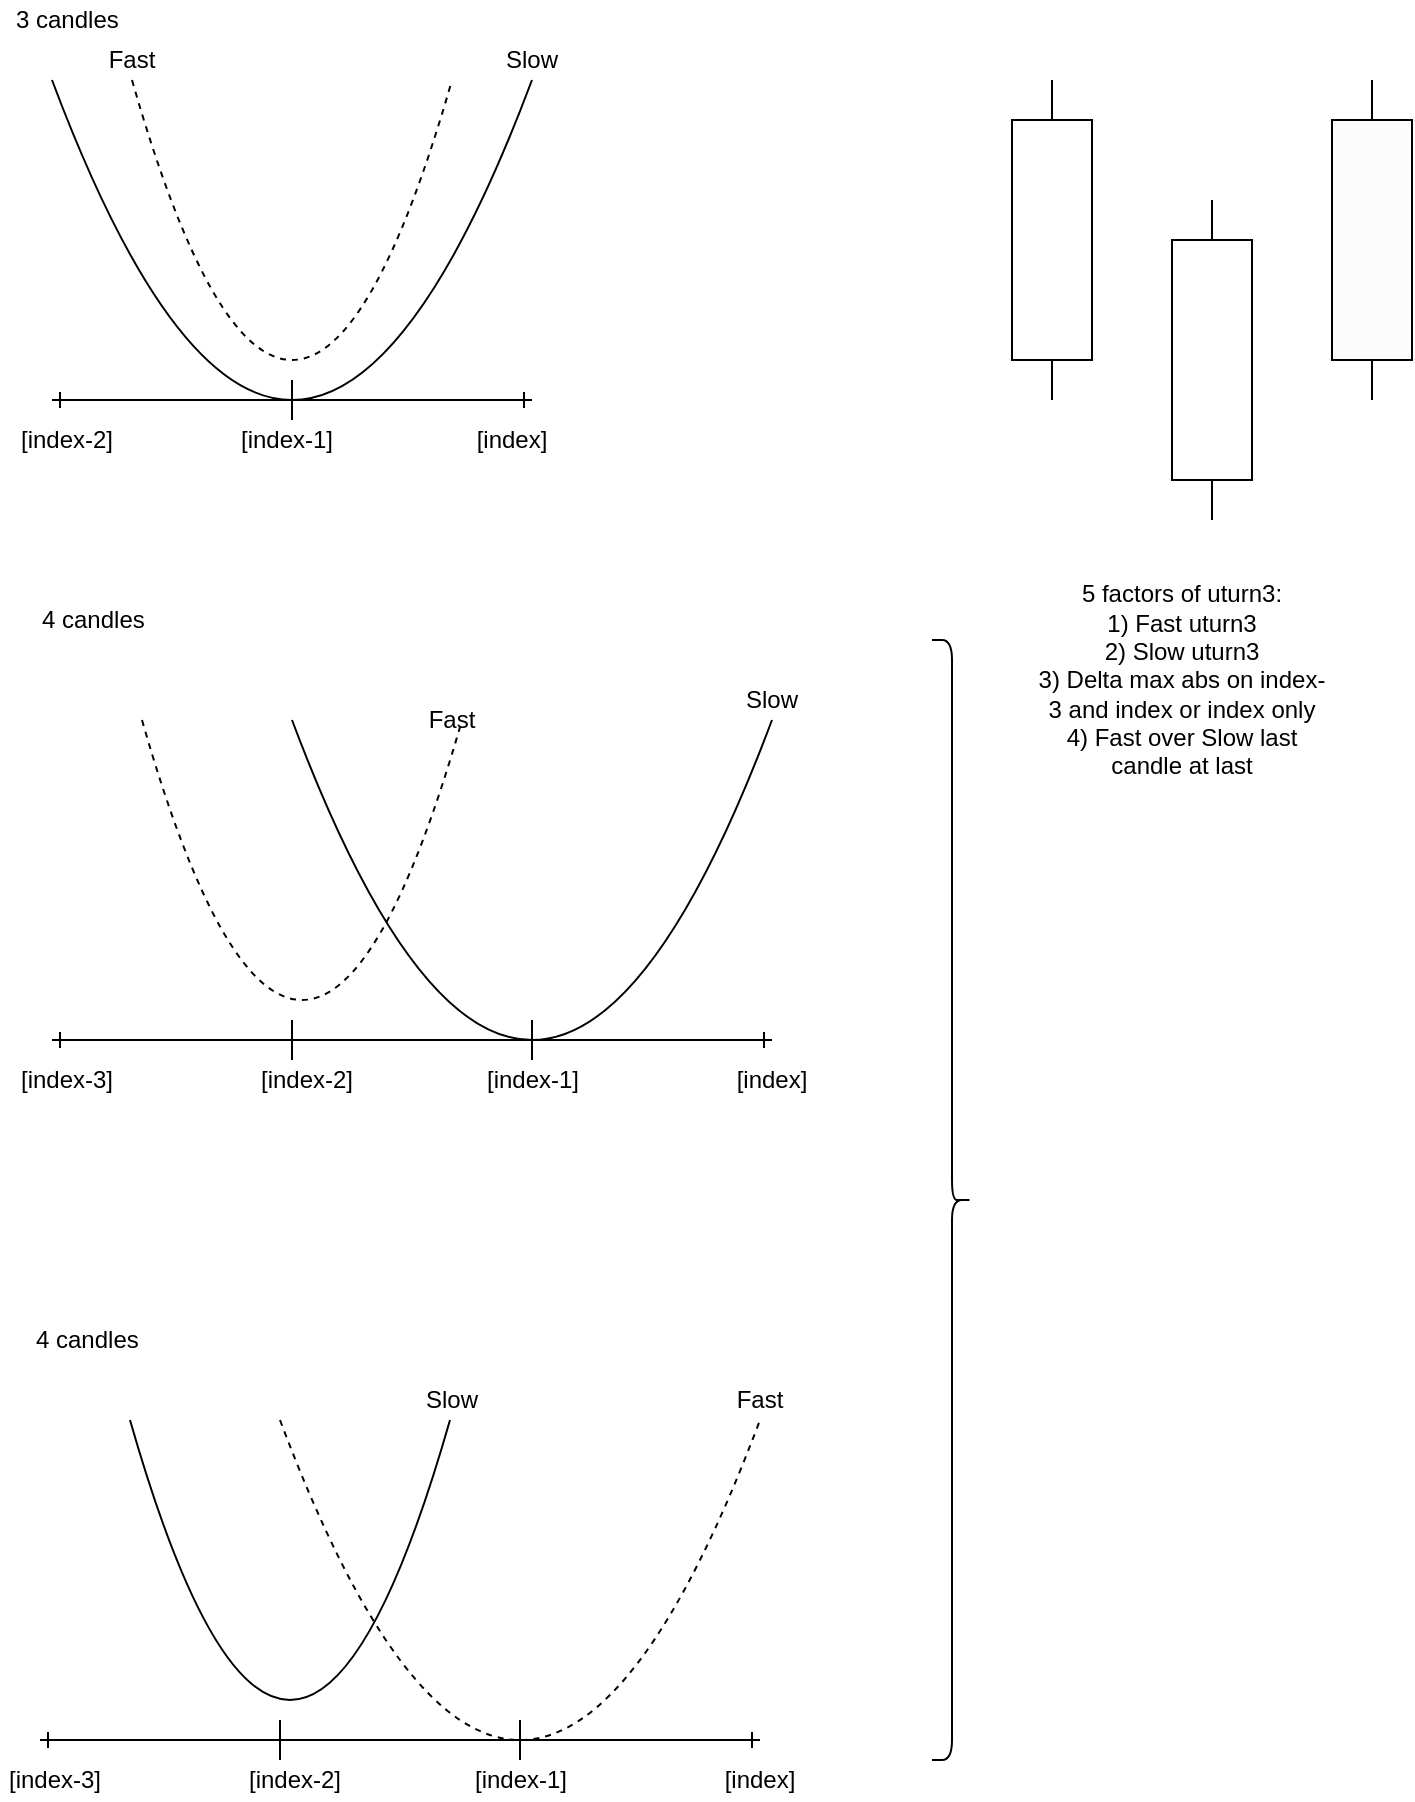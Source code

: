 <mxfile version="14.1.8" type="device"><diagram id="C5RBs43oDa-KdzZeNtuy" name="Page-1"><mxGraphModel dx="1072" dy="612" grid="1" gridSize="10" guides="1" tooltips="1" connect="1" arrows="1" fold="1" page="1" pageScale="1" pageWidth="827" pageHeight="1169" math="0" shadow="0"><root><mxCell id="WIyWlLk6GJQsqaUBKTNV-0"/><mxCell id="WIyWlLk6GJQsqaUBKTNV-1" parent="WIyWlLk6GJQsqaUBKTNV-0"/><mxCell id="UQdslf1MMJd2guaNYA51-5" value="3 candles" style="text;html=1;strokeColor=none;fillColor=none;align=left;verticalAlign=middle;whiteSpace=wrap;rounded=0;" vertex="1" parent="WIyWlLk6GJQsqaUBKTNV-1"><mxGeometry x="20" width="250" height="20" as="geometry"/></mxCell><mxCell id="UQdslf1MMJd2guaNYA51-16" value="Slow" style="text;html=1;strokeColor=none;fillColor=none;align=center;verticalAlign=middle;whiteSpace=wrap;rounded=0;" vertex="1" parent="WIyWlLk6GJQsqaUBKTNV-1"><mxGeometry x="260" y="20" width="40" height="20" as="geometry"/></mxCell><mxCell id="UQdslf1MMJd2guaNYA51-17" value="Fast" style="text;html=1;strokeColor=none;fillColor=none;align=center;verticalAlign=middle;whiteSpace=wrap;rounded=0;" vertex="1" parent="WIyWlLk6GJQsqaUBKTNV-1"><mxGeometry x="60" y="20" width="40" height="20" as="geometry"/></mxCell><mxCell id="UQdslf1MMJd2guaNYA51-0" value="" style="endArrow=ERone;html=1;startArrow=ERone;startFill=0;endFill=0;" edge="1" parent="WIyWlLk6GJQsqaUBKTNV-1"><mxGeometry x="40" y="190" width="50" height="50" as="geometry"><mxPoint x="40" y="200" as="sourcePoint"/><mxPoint x="280" y="200" as="targetPoint"/></mxGeometry></mxCell><mxCell id="UQdslf1MMJd2guaNYA51-1" value="" style="endArrow=none;html=1;" edge="1" parent="WIyWlLk6GJQsqaUBKTNV-1"><mxGeometry x="40" y="190" width="50" height="50" as="geometry"><mxPoint x="160" y="210" as="sourcePoint"/><mxPoint x="160" y="190" as="targetPoint"/></mxGeometry></mxCell><mxCell id="UQdslf1MMJd2guaNYA51-2" value="" style="curved=1;endArrow=none;html=1;endFill=0;" edge="1" parent="WIyWlLk6GJQsqaUBKTNV-1"><mxGeometry x="40" y="190" width="50" height="50" as="geometry"><mxPoint x="40" y="40" as="sourcePoint"/><mxPoint x="280" y="40" as="targetPoint"/><Array as="points"><mxPoint x="160" y="360"/></Array></mxGeometry></mxCell><mxCell id="UQdslf1MMJd2guaNYA51-3" value="" style="curved=1;endArrow=none;html=1;endFill=0;dashed=1;" edge="1" parent="WIyWlLk6GJQsqaUBKTNV-1"><mxGeometry x="40" y="190" width="50" height="50" as="geometry"><mxPoint x="80" y="40" as="sourcePoint"/><mxPoint x="240" y="40" as="targetPoint"/><Array as="points"><mxPoint x="160" y="320"/></Array></mxGeometry></mxCell><mxCell id="UQdslf1MMJd2guaNYA51-11" value="[index]" style="text;html=1;strokeColor=none;fillColor=none;align=center;verticalAlign=middle;whiteSpace=wrap;rounded=0;" vertex="1" parent="WIyWlLk6GJQsqaUBKTNV-1"><mxGeometry x="250" y="210" width="40" height="20" as="geometry"/></mxCell><mxCell id="UQdslf1MMJd2guaNYA51-12" value="[index-1]" style="text;html=1;strokeColor=none;fillColor=none;align=center;verticalAlign=middle;whiteSpace=wrap;rounded=0;" vertex="1" parent="WIyWlLk6GJQsqaUBKTNV-1"><mxGeometry x="130" y="210" width="55" height="20" as="geometry"/></mxCell><mxCell id="UQdslf1MMJd2guaNYA51-13" value="[index-2]" style="text;html=1;strokeColor=none;fillColor=none;align=center;verticalAlign=middle;whiteSpace=wrap;rounded=0;" vertex="1" parent="WIyWlLk6GJQsqaUBKTNV-1"><mxGeometry x="20" y="210" width="55" height="20" as="geometry"/></mxCell><mxCell id="UQdslf1MMJd2guaNYA51-27" value="" style="group" vertex="1" connectable="0" parent="WIyWlLk6GJQsqaUBKTNV-1"><mxGeometry x="520" y="40" width="40" height="160" as="geometry"/></mxCell><mxCell id="UQdslf1MMJd2guaNYA51-24" value="" style="rounded=0;whiteSpace=wrap;html=1;align=left;" vertex="1" parent="UQdslf1MMJd2guaNYA51-27"><mxGeometry y="20" width="40" height="120" as="geometry"/></mxCell><mxCell id="UQdslf1MMJd2guaNYA51-25" value="" style="endArrow=none;html=1;" edge="1" parent="UQdslf1MMJd2guaNYA51-27"><mxGeometry width="50" height="50" relative="1" as="geometry"><mxPoint x="20" y="20" as="sourcePoint"/><mxPoint x="20" as="targetPoint"/></mxGeometry></mxCell><mxCell id="UQdslf1MMJd2guaNYA51-26" value="" style="endArrow=none;html=1;" edge="1" parent="UQdslf1MMJd2guaNYA51-27"><mxGeometry width="50" height="50" relative="1" as="geometry"><mxPoint x="20" y="160" as="sourcePoint"/><mxPoint x="20" y="140" as="targetPoint"/></mxGeometry></mxCell><mxCell id="UQdslf1MMJd2guaNYA51-28" value="" style="group" vertex="1" connectable="0" parent="WIyWlLk6GJQsqaUBKTNV-1"><mxGeometry x="600" y="100" width="40" height="160" as="geometry"/></mxCell><mxCell id="UQdslf1MMJd2guaNYA51-29" value="" style="rounded=0;whiteSpace=wrap;html=1;align=left;" vertex="1" parent="UQdslf1MMJd2guaNYA51-28"><mxGeometry y="20" width="40" height="120" as="geometry"/></mxCell><mxCell id="UQdslf1MMJd2guaNYA51-30" value="" style="endArrow=none;html=1;" edge="1" parent="UQdslf1MMJd2guaNYA51-28"><mxGeometry width="50" height="50" relative="1" as="geometry"><mxPoint x="20" y="20" as="sourcePoint"/><mxPoint x="20" as="targetPoint"/></mxGeometry></mxCell><mxCell id="UQdslf1MMJd2guaNYA51-31" value="" style="endArrow=none;html=1;" edge="1" parent="UQdslf1MMJd2guaNYA51-28"><mxGeometry width="50" height="50" relative="1" as="geometry"><mxPoint x="20" y="160" as="sourcePoint"/><mxPoint x="20" y="140" as="targetPoint"/></mxGeometry></mxCell><mxCell id="UQdslf1MMJd2guaNYA51-32" value="" style="group" vertex="1" connectable="0" parent="WIyWlLk6GJQsqaUBKTNV-1"><mxGeometry x="680" y="40" width="40" height="160" as="geometry"/></mxCell><mxCell id="UQdslf1MMJd2guaNYA51-33" value="" style="rounded=0;whiteSpace=wrap;html=1;align=left;fillColor=#FCFCFC;" vertex="1" parent="UQdslf1MMJd2guaNYA51-32"><mxGeometry y="20" width="40" height="120" as="geometry"/></mxCell><mxCell id="UQdslf1MMJd2guaNYA51-34" value="" style="endArrow=none;html=1;" edge="1" parent="UQdslf1MMJd2guaNYA51-32"><mxGeometry width="50" height="50" relative="1" as="geometry"><mxPoint x="20" y="20" as="sourcePoint"/><mxPoint x="20" as="targetPoint"/></mxGeometry></mxCell><mxCell id="UQdslf1MMJd2guaNYA51-35" value="" style="endArrow=none;html=1;" edge="1" parent="UQdslf1MMJd2guaNYA51-32"><mxGeometry width="50" height="50" relative="1" as="geometry"><mxPoint x="20" y="160" as="sourcePoint"/><mxPoint x="20" y="140" as="targetPoint"/></mxGeometry></mxCell><mxCell id="UQdslf1MMJd2guaNYA51-45" value="" style="group" vertex="1" connectable="0" parent="WIyWlLk6GJQsqaUBKTNV-1"><mxGeometry x="20" y="510" width="400" height="170" as="geometry"/></mxCell><mxCell id="UQdslf1MMJd2guaNYA51-7" value="" style="endArrow=ERone;html=1;startArrow=ERone;startFill=0;endFill=0;" edge="1" parent="UQdslf1MMJd2guaNYA51-45"><mxGeometry x="20" width="50" height="50" as="geometry"><mxPoint x="20" y="10" as="sourcePoint"/><mxPoint x="380" y="10" as="targetPoint"/></mxGeometry></mxCell><mxCell id="UQdslf1MMJd2guaNYA51-8" value="" style="endArrow=none;html=1;" edge="1" parent="UQdslf1MMJd2guaNYA51-45"><mxGeometry x="20" width="50" height="50" as="geometry"><mxPoint x="140" y="20" as="sourcePoint"/><mxPoint x="140" as="targetPoint"/></mxGeometry></mxCell><mxCell id="UQdslf1MMJd2guaNYA51-9" value="" style="curved=1;endArrow=none;html=1;endFill=0;" edge="1" parent="UQdslf1MMJd2guaNYA51-45"><mxGeometry x="140" width="50" height="50" as="geometry"><mxPoint x="140" y="-150" as="sourcePoint"/><mxPoint x="380" y="-150" as="targetPoint"/><Array as="points"><mxPoint x="260" y="170"/></Array></mxGeometry></mxCell><mxCell id="UQdslf1MMJd2guaNYA51-10" value="" style="curved=1;endArrow=none;html=1;endFill=0;dashed=1;" edge="1" parent="UQdslf1MMJd2guaNYA51-45"><mxGeometry x="25" width="50" height="50" as="geometry"><mxPoint x="65" y="-150" as="sourcePoint"/><mxPoint x="225" y="-150" as="targetPoint"/><Array as="points"><mxPoint x="145" y="130"/></Array></mxGeometry></mxCell><mxCell id="UQdslf1MMJd2guaNYA51-19" value="" style="endArrow=none;html=1;" edge="1" parent="UQdslf1MMJd2guaNYA51-45"><mxGeometry x="140" width="50" height="50" as="geometry"><mxPoint x="260" y="20" as="sourcePoint"/><mxPoint x="260" as="targetPoint"/></mxGeometry></mxCell><mxCell id="UQdslf1MMJd2guaNYA51-20" value="[index]" style="text;html=1;strokeColor=none;fillColor=none;align=center;verticalAlign=middle;whiteSpace=wrap;rounded=0;" vertex="1" parent="UQdslf1MMJd2guaNYA51-45"><mxGeometry x="360" y="20" width="40" height="20" as="geometry"/></mxCell><mxCell id="UQdslf1MMJd2guaNYA51-21" value="[index-1]" style="text;html=1;strokeColor=none;fillColor=none;align=center;verticalAlign=middle;whiteSpace=wrap;rounded=0;" vertex="1" parent="UQdslf1MMJd2guaNYA51-45"><mxGeometry x="232.5" y="20" width="55" height="20" as="geometry"/></mxCell><mxCell id="UQdslf1MMJd2guaNYA51-22" value="[index-2]" style="text;html=1;strokeColor=none;fillColor=none;align=center;verticalAlign=middle;whiteSpace=wrap;rounded=0;" vertex="1" parent="UQdslf1MMJd2guaNYA51-45"><mxGeometry x="120" y="20" width="55" height="20" as="geometry"/></mxCell><mxCell id="UQdslf1MMJd2guaNYA51-23" value="[index-3]" style="text;html=1;strokeColor=none;fillColor=none;align=center;verticalAlign=middle;whiteSpace=wrap;rounded=0;" vertex="1" parent="UQdslf1MMJd2guaNYA51-45"><mxGeometry y="20" width="55" height="20" as="geometry"/></mxCell><mxCell id="UQdslf1MMJd2guaNYA51-61" value="4 candles" style="text;html=1;strokeColor=none;fillColor=none;align=left;verticalAlign=middle;whiteSpace=wrap;rounded=0;" vertex="1" parent="UQdslf1MMJd2guaNYA51-45"><mxGeometry x="10" y="150" width="250" height="20" as="geometry"/></mxCell><mxCell id="UQdslf1MMJd2guaNYA51-43" value="" style="curved=1;endArrow=none;html=1;endFill=0;dashed=1;" edge="1" parent="WIyWlLk6GJQsqaUBKTNV-1"><mxGeometry x="154" y="860" width="50" height="50" as="geometry"><mxPoint x="154" y="710" as="sourcePoint"/><mxPoint x="394" y="710" as="targetPoint"/><Array as="points"><mxPoint x="274" y="1030"/></Array></mxGeometry></mxCell><mxCell id="UQdslf1MMJd2guaNYA51-46" value="" style="endArrow=ERone;html=1;startArrow=ERone;startFill=0;endFill=0;" edge="1" parent="WIyWlLk6GJQsqaUBKTNV-1"><mxGeometry x="34" y="860" width="50" height="50" as="geometry"><mxPoint x="34" y="870" as="sourcePoint"/><mxPoint x="394" y="870" as="targetPoint"/></mxGeometry></mxCell><mxCell id="UQdslf1MMJd2guaNYA51-47" value="" style="endArrow=none;html=1;" edge="1" parent="WIyWlLk6GJQsqaUBKTNV-1"><mxGeometry x="34" y="860" width="50" height="50" as="geometry"><mxPoint x="154" y="880" as="sourcePoint"/><mxPoint x="154" y="860" as="targetPoint"/></mxGeometry></mxCell><mxCell id="UQdslf1MMJd2guaNYA51-48" value="" style="endArrow=none;html=1;" edge="1" parent="WIyWlLk6GJQsqaUBKTNV-1"><mxGeometry x="154" y="860" width="50" height="50" as="geometry"><mxPoint x="274" y="880" as="sourcePoint"/><mxPoint x="274" y="860" as="targetPoint"/></mxGeometry></mxCell><mxCell id="UQdslf1MMJd2guaNYA51-49" value="[index]" style="text;html=1;strokeColor=none;fillColor=none;align=center;verticalAlign=middle;whiteSpace=wrap;rounded=0;" vertex="1" parent="WIyWlLk6GJQsqaUBKTNV-1"><mxGeometry x="374" y="880" width="40" height="20" as="geometry"/></mxCell><mxCell id="UQdslf1MMJd2guaNYA51-50" value="[index-1]" style="text;html=1;strokeColor=none;fillColor=none;align=center;verticalAlign=middle;whiteSpace=wrap;rounded=0;" vertex="1" parent="WIyWlLk6GJQsqaUBKTNV-1"><mxGeometry x="246.5" y="880" width="55" height="20" as="geometry"/></mxCell><mxCell id="UQdslf1MMJd2guaNYA51-51" value="[index-2]" style="text;html=1;strokeColor=none;fillColor=none;align=center;verticalAlign=middle;whiteSpace=wrap;rounded=0;" vertex="1" parent="WIyWlLk6GJQsqaUBKTNV-1"><mxGeometry x="134" y="880" width="55" height="20" as="geometry"/></mxCell><mxCell id="UQdslf1MMJd2guaNYA51-52" value="[index-3]" style="text;html=1;strokeColor=none;fillColor=none;align=center;verticalAlign=middle;whiteSpace=wrap;rounded=0;" vertex="1" parent="WIyWlLk6GJQsqaUBKTNV-1"><mxGeometry x="14" y="880" width="55" height="20" as="geometry"/></mxCell><mxCell id="UQdslf1MMJd2guaNYA51-53" value="" style="curved=1;endArrow=none;html=1;endFill=0;" edge="1" parent="WIyWlLk6GJQsqaUBKTNV-1"><mxGeometry x="39" y="860" width="50" height="50" as="geometry"><mxPoint x="79" y="710" as="sourcePoint"/><mxPoint x="239" y="710" as="targetPoint"/><Array as="points"><mxPoint x="159" y="990"/></Array></mxGeometry></mxCell><mxCell id="UQdslf1MMJd2guaNYA51-55" value="4 candles" style="text;html=1;strokeColor=none;fillColor=none;align=left;verticalAlign=middle;whiteSpace=wrap;rounded=0;" vertex="1" parent="WIyWlLk6GJQsqaUBKTNV-1"><mxGeometry x="32.5" y="300" width="250" height="20" as="geometry"/></mxCell><mxCell id="UQdslf1MMJd2guaNYA51-56" value="Slow" style="text;html=1;strokeColor=none;fillColor=none;align=center;verticalAlign=middle;whiteSpace=wrap;rounded=0;" vertex="1" parent="WIyWlLk6GJQsqaUBKTNV-1"><mxGeometry x="380" y="340" width="40" height="20" as="geometry"/></mxCell><mxCell id="UQdslf1MMJd2guaNYA51-57" value="Slow" style="text;html=1;strokeColor=none;fillColor=none;align=center;verticalAlign=middle;whiteSpace=wrap;rounded=0;" vertex="1" parent="WIyWlLk6GJQsqaUBKTNV-1"><mxGeometry x="220" y="690" width="40" height="20" as="geometry"/></mxCell><mxCell id="UQdslf1MMJd2guaNYA51-58" value="Fast" style="text;html=1;strokeColor=none;fillColor=none;align=center;verticalAlign=middle;whiteSpace=wrap;rounded=0;" vertex="1" parent="WIyWlLk6GJQsqaUBKTNV-1"><mxGeometry x="220" y="350" width="40" height="20" as="geometry"/></mxCell><mxCell id="UQdslf1MMJd2guaNYA51-59" value="Fast" style="text;html=1;strokeColor=none;fillColor=none;align=center;verticalAlign=middle;whiteSpace=wrap;rounded=0;" vertex="1" parent="WIyWlLk6GJQsqaUBKTNV-1"><mxGeometry x="374" y="690" width="40" height="20" as="geometry"/></mxCell><mxCell id="UQdslf1MMJd2guaNYA51-63" value="" style="shape=curlyBracket;whiteSpace=wrap;html=1;rounded=1;fillColor=#FCFCFC;align=left;rotation=-180;" vertex="1" parent="WIyWlLk6GJQsqaUBKTNV-1"><mxGeometry x="480" y="320" width="20" height="560" as="geometry"/></mxCell><mxCell id="UQdslf1MMJd2guaNYA51-66" value="5 factors of uturn3:&lt;br&gt;1) Fast uturn3&lt;br&gt;2) Slow uturn3&lt;br&gt;3) Delta max abs on index-3 and index or index only&lt;br&gt;4) Fast over Slow last candle at last" style="text;html=1;strokeColor=none;fillColor=none;align=center;verticalAlign=middle;whiteSpace=wrap;rounded=0;" vertex="1" parent="WIyWlLk6GJQsqaUBKTNV-1"><mxGeometry x="530" y="330" width="150" height="20" as="geometry"/></mxCell></root></mxGraphModel></diagram></mxfile>